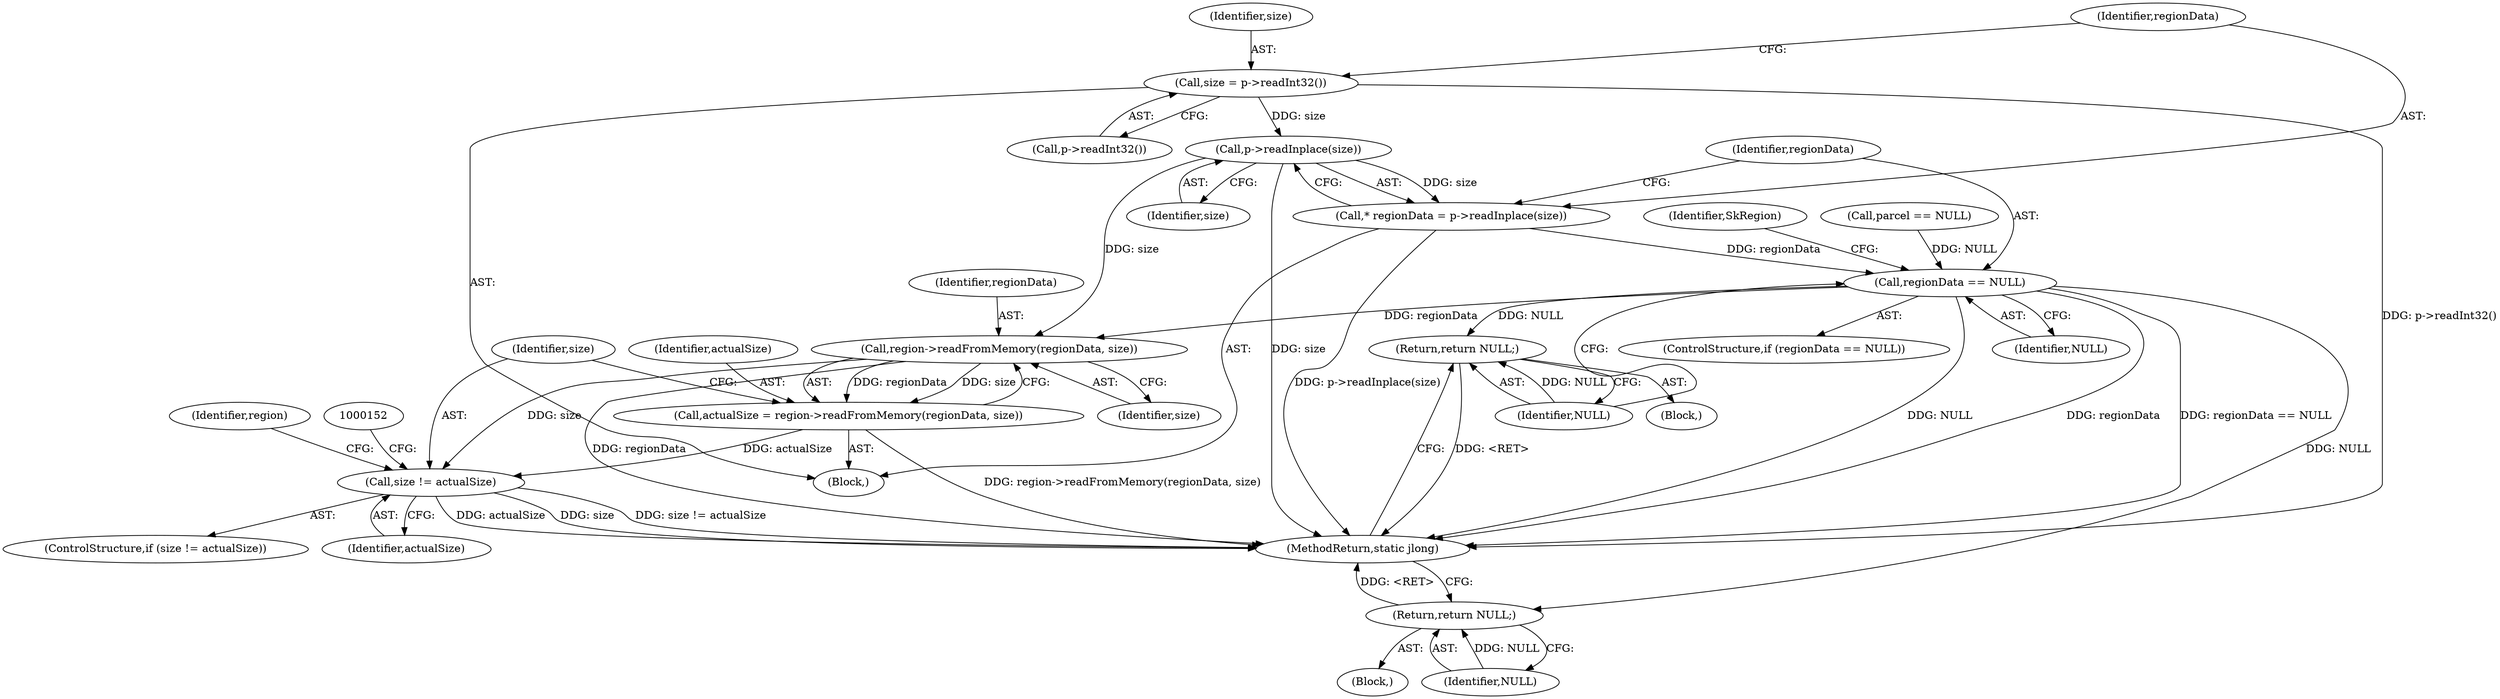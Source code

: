 digraph "0_Android_1e72dc7a3074cd0b44d89afbf39bbf5000ef7cc3@API" {
"1000125" [label="(Call,p->readInplace(size))"];
"1000119" [label="(Call,size = p->readInt32())"];
"1000123" [label="(Call,* regionData = p->readInplace(size))"];
"1000128" [label="(Call,regionData == NULL)"];
"1000132" [label="(Return,return NULL;)"];
"1000138" [label="(Call,region->readFromMemory(regionData, size))"];
"1000136" [label="(Call,actualSize = region->readFromMemory(regionData, size))"];
"1000142" [label="(Call,size != actualSize)"];
"1000148" [label="(Return,return NULL;)"];
"1000154" [label="(MethodReturn,static jlong)"];
"1000143" [label="(Identifier,size)"];
"1000141" [label="(ControlStructure,if (size != actualSize))"];
"1000142" [label="(Call,size != actualSize)"];
"1000128" [label="(Call,regionData == NULL)"];
"1000119" [label="(Call,size = p->readInt32())"];
"1000136" [label="(Call,actualSize = region->readFromMemory(regionData, size))"];
"1000133" [label="(Identifier,NULL)"];
"1000121" [label="(Call,p->readInt32())"];
"1000139" [label="(Identifier,regionData)"];
"1000140" [label="(Identifier,size)"];
"1000144" [label="(Identifier,actualSize)"];
"1000120" [label="(Identifier,size)"];
"1000134" [label="(Identifier,SkRegion)"];
"1000131" [label="(Block,)"];
"1000130" [label="(Identifier,NULL)"];
"1000137" [label="(Identifier,actualSize)"];
"1000125" [label="(Call,p->readInplace(size))"];
"1000104" [label="(Block,)"];
"1000147" [label="(Identifier,region)"];
"1000138" [label="(Call,region->readFromMemory(regionData, size))"];
"1000145" [label="(Block,)"];
"1000126" [label="(Identifier,size)"];
"1000123" [label="(Call,* regionData = p->readInplace(size))"];
"1000149" [label="(Identifier,NULL)"];
"1000106" [label="(Call,parcel == NULL)"];
"1000124" [label="(Identifier,regionData)"];
"1000129" [label="(Identifier,regionData)"];
"1000127" [label="(ControlStructure,if (regionData == NULL))"];
"1000148" [label="(Return,return NULL;)"];
"1000132" [label="(Return,return NULL;)"];
"1000125" -> "1000123"  [label="AST: "];
"1000125" -> "1000126"  [label="CFG: "];
"1000126" -> "1000125"  [label="AST: "];
"1000123" -> "1000125"  [label="CFG: "];
"1000125" -> "1000154"  [label="DDG: size"];
"1000125" -> "1000123"  [label="DDG: size"];
"1000119" -> "1000125"  [label="DDG: size"];
"1000125" -> "1000138"  [label="DDG: size"];
"1000119" -> "1000104"  [label="AST: "];
"1000119" -> "1000121"  [label="CFG: "];
"1000120" -> "1000119"  [label="AST: "];
"1000121" -> "1000119"  [label="AST: "];
"1000124" -> "1000119"  [label="CFG: "];
"1000119" -> "1000154"  [label="DDG: p->readInt32()"];
"1000123" -> "1000104"  [label="AST: "];
"1000124" -> "1000123"  [label="AST: "];
"1000129" -> "1000123"  [label="CFG: "];
"1000123" -> "1000154"  [label="DDG: p->readInplace(size)"];
"1000123" -> "1000128"  [label="DDG: regionData"];
"1000128" -> "1000127"  [label="AST: "];
"1000128" -> "1000130"  [label="CFG: "];
"1000129" -> "1000128"  [label="AST: "];
"1000130" -> "1000128"  [label="AST: "];
"1000133" -> "1000128"  [label="CFG: "];
"1000134" -> "1000128"  [label="CFG: "];
"1000128" -> "1000154"  [label="DDG: NULL"];
"1000128" -> "1000154"  [label="DDG: regionData"];
"1000128" -> "1000154"  [label="DDG: regionData == NULL"];
"1000106" -> "1000128"  [label="DDG: NULL"];
"1000128" -> "1000132"  [label="DDG: NULL"];
"1000128" -> "1000138"  [label="DDG: regionData"];
"1000128" -> "1000148"  [label="DDG: NULL"];
"1000132" -> "1000131"  [label="AST: "];
"1000132" -> "1000133"  [label="CFG: "];
"1000133" -> "1000132"  [label="AST: "];
"1000154" -> "1000132"  [label="CFG: "];
"1000132" -> "1000154"  [label="DDG: <RET>"];
"1000133" -> "1000132"  [label="DDG: NULL"];
"1000138" -> "1000136"  [label="AST: "];
"1000138" -> "1000140"  [label="CFG: "];
"1000139" -> "1000138"  [label="AST: "];
"1000140" -> "1000138"  [label="AST: "];
"1000136" -> "1000138"  [label="CFG: "];
"1000138" -> "1000154"  [label="DDG: regionData"];
"1000138" -> "1000136"  [label="DDG: regionData"];
"1000138" -> "1000136"  [label="DDG: size"];
"1000138" -> "1000142"  [label="DDG: size"];
"1000136" -> "1000104"  [label="AST: "];
"1000137" -> "1000136"  [label="AST: "];
"1000143" -> "1000136"  [label="CFG: "];
"1000136" -> "1000154"  [label="DDG: region->readFromMemory(regionData, size)"];
"1000136" -> "1000142"  [label="DDG: actualSize"];
"1000142" -> "1000141"  [label="AST: "];
"1000142" -> "1000144"  [label="CFG: "];
"1000143" -> "1000142"  [label="AST: "];
"1000144" -> "1000142"  [label="AST: "];
"1000147" -> "1000142"  [label="CFG: "];
"1000152" -> "1000142"  [label="CFG: "];
"1000142" -> "1000154"  [label="DDG: size != actualSize"];
"1000142" -> "1000154"  [label="DDG: actualSize"];
"1000142" -> "1000154"  [label="DDG: size"];
"1000148" -> "1000145"  [label="AST: "];
"1000148" -> "1000149"  [label="CFG: "];
"1000149" -> "1000148"  [label="AST: "];
"1000154" -> "1000148"  [label="CFG: "];
"1000148" -> "1000154"  [label="DDG: <RET>"];
"1000149" -> "1000148"  [label="DDG: NULL"];
}
